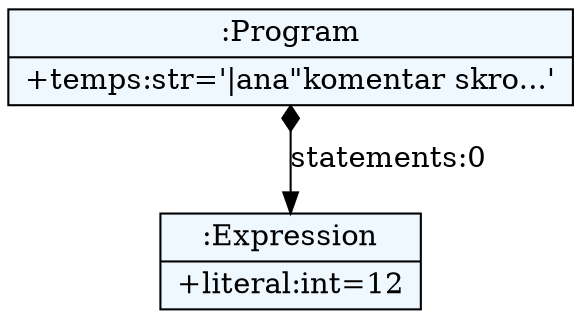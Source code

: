 
    digraph textX {
    fontname = "Bitstream Vera Sans"
    fontsize = 8
    node[
        shape=record,
        style=filled,
        fillcolor=aliceblue
    ]
    nodesep = 0.3
    edge[dir=black,arrowtail=empty]


2094408945336 -> 2094408943264 [label="statements:0" arrowtail=diamond dir=both]
2094408943264[label="{:Expression|+literal:int=12\l}"]
2094408945336[label="{:Program|+temps:str='\|ana\"komentar skro...'\l}"]

}
